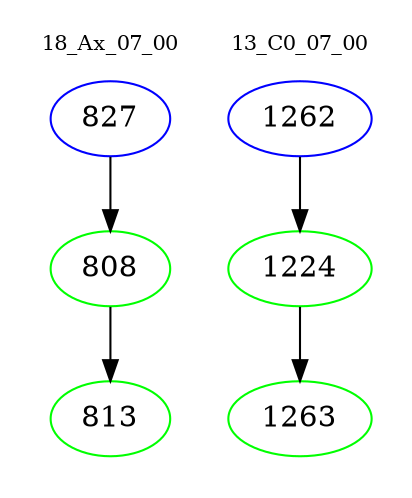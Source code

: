 digraph{
subgraph cluster_0 {
color = white
label = "18_Ax_07_00";
fontsize=10;
T0_827 [label="827", color="blue"]
T0_827 -> T0_808 [color="black"]
T0_808 [label="808", color="green"]
T0_808 -> T0_813 [color="black"]
T0_813 [label="813", color="green"]
}
subgraph cluster_1 {
color = white
label = "13_C0_07_00";
fontsize=10;
T1_1262 [label="1262", color="blue"]
T1_1262 -> T1_1224 [color="black"]
T1_1224 [label="1224", color="green"]
T1_1224 -> T1_1263 [color="black"]
T1_1263 [label="1263", color="green"]
}
}
